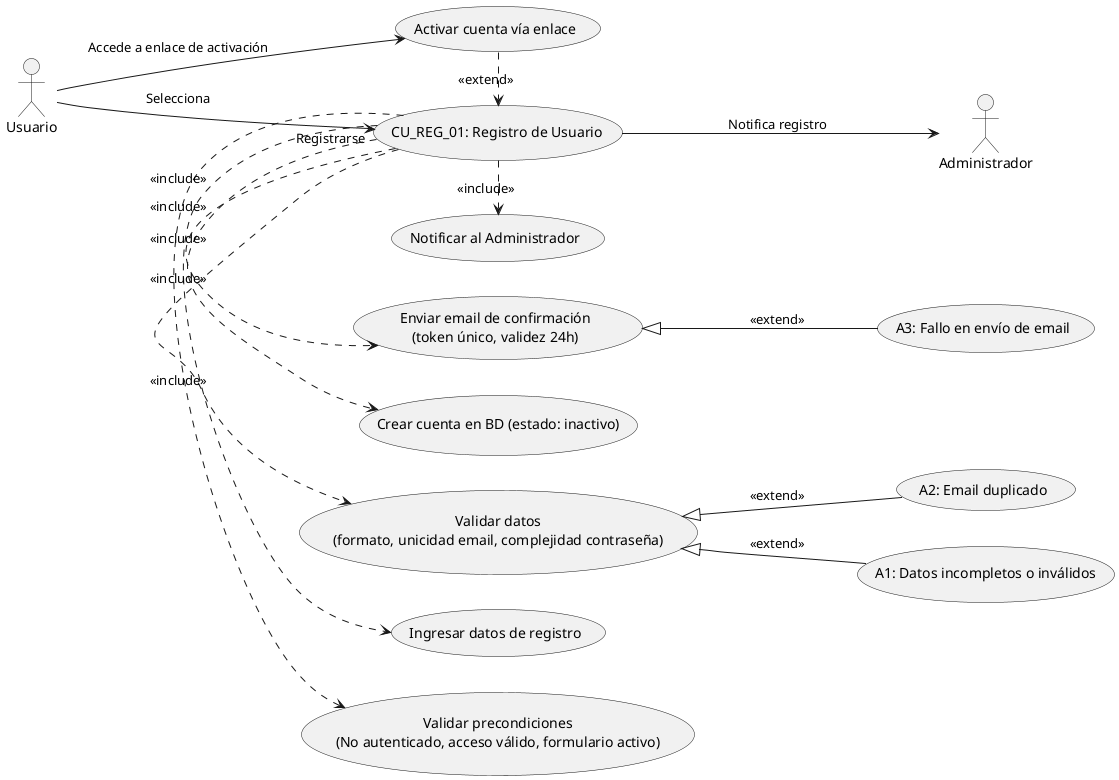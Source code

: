@startuml
left to right direction

actor "Usuario" as user
actor "Administrador" as admin

usecase "CU_REG_01: Registro de Usuario" as UC_REG
usecase "Validar precondiciones\n(No autenticado, acceso válido, formulario activo)" as UC_PRE
usecase "Ingresar datos de registro" as UC_DATOS
usecase "Validar datos\n(formato, unicidad email, complejidad contraseña)" as UC_VALID
usecase "A1: Datos incompletos o inválidos" as UC_A1
usecase "A2: Email duplicado" as UC_A2
usecase "Crear cuenta en BD (estado: inactivo)" as UC_CREAR
usecase "Enviar email de confirmación\n(token único, validez 24h)" as UC_EMAIL
usecase "A3: Fallo en envío de email" as UC_A3
usecase "Notificar al Administrador" as UC_ADMIN
usecase "Activar cuenta vía enlace" as UC_ACTIVAR

user --> UC_REG : Selecciona "Registrarse"
UC_REG .> UC_PRE : <<include>>
UC_REG .> UC_DATOS : <<include>>
UC_REG .> UC_VALID : <<include>>
UC_VALID <|-- UC_A1 : <<extend>>
UC_VALID <|-- UC_A2 : <<extend>>
UC_REG .> UC_CREAR : <<include>>
UC_REG .> UC_EMAIL : <<include>>
UC_EMAIL <|-- UC_A3 : <<extend>>
UC_REG .> UC_ADMIN : <<include>>
user --> UC_ACTIVAR : Accede a enlace de activación
UC_ACTIVAR .> UC_REG : <<extend>>
UC_REG --> admin : Notifica registro

@enduml
